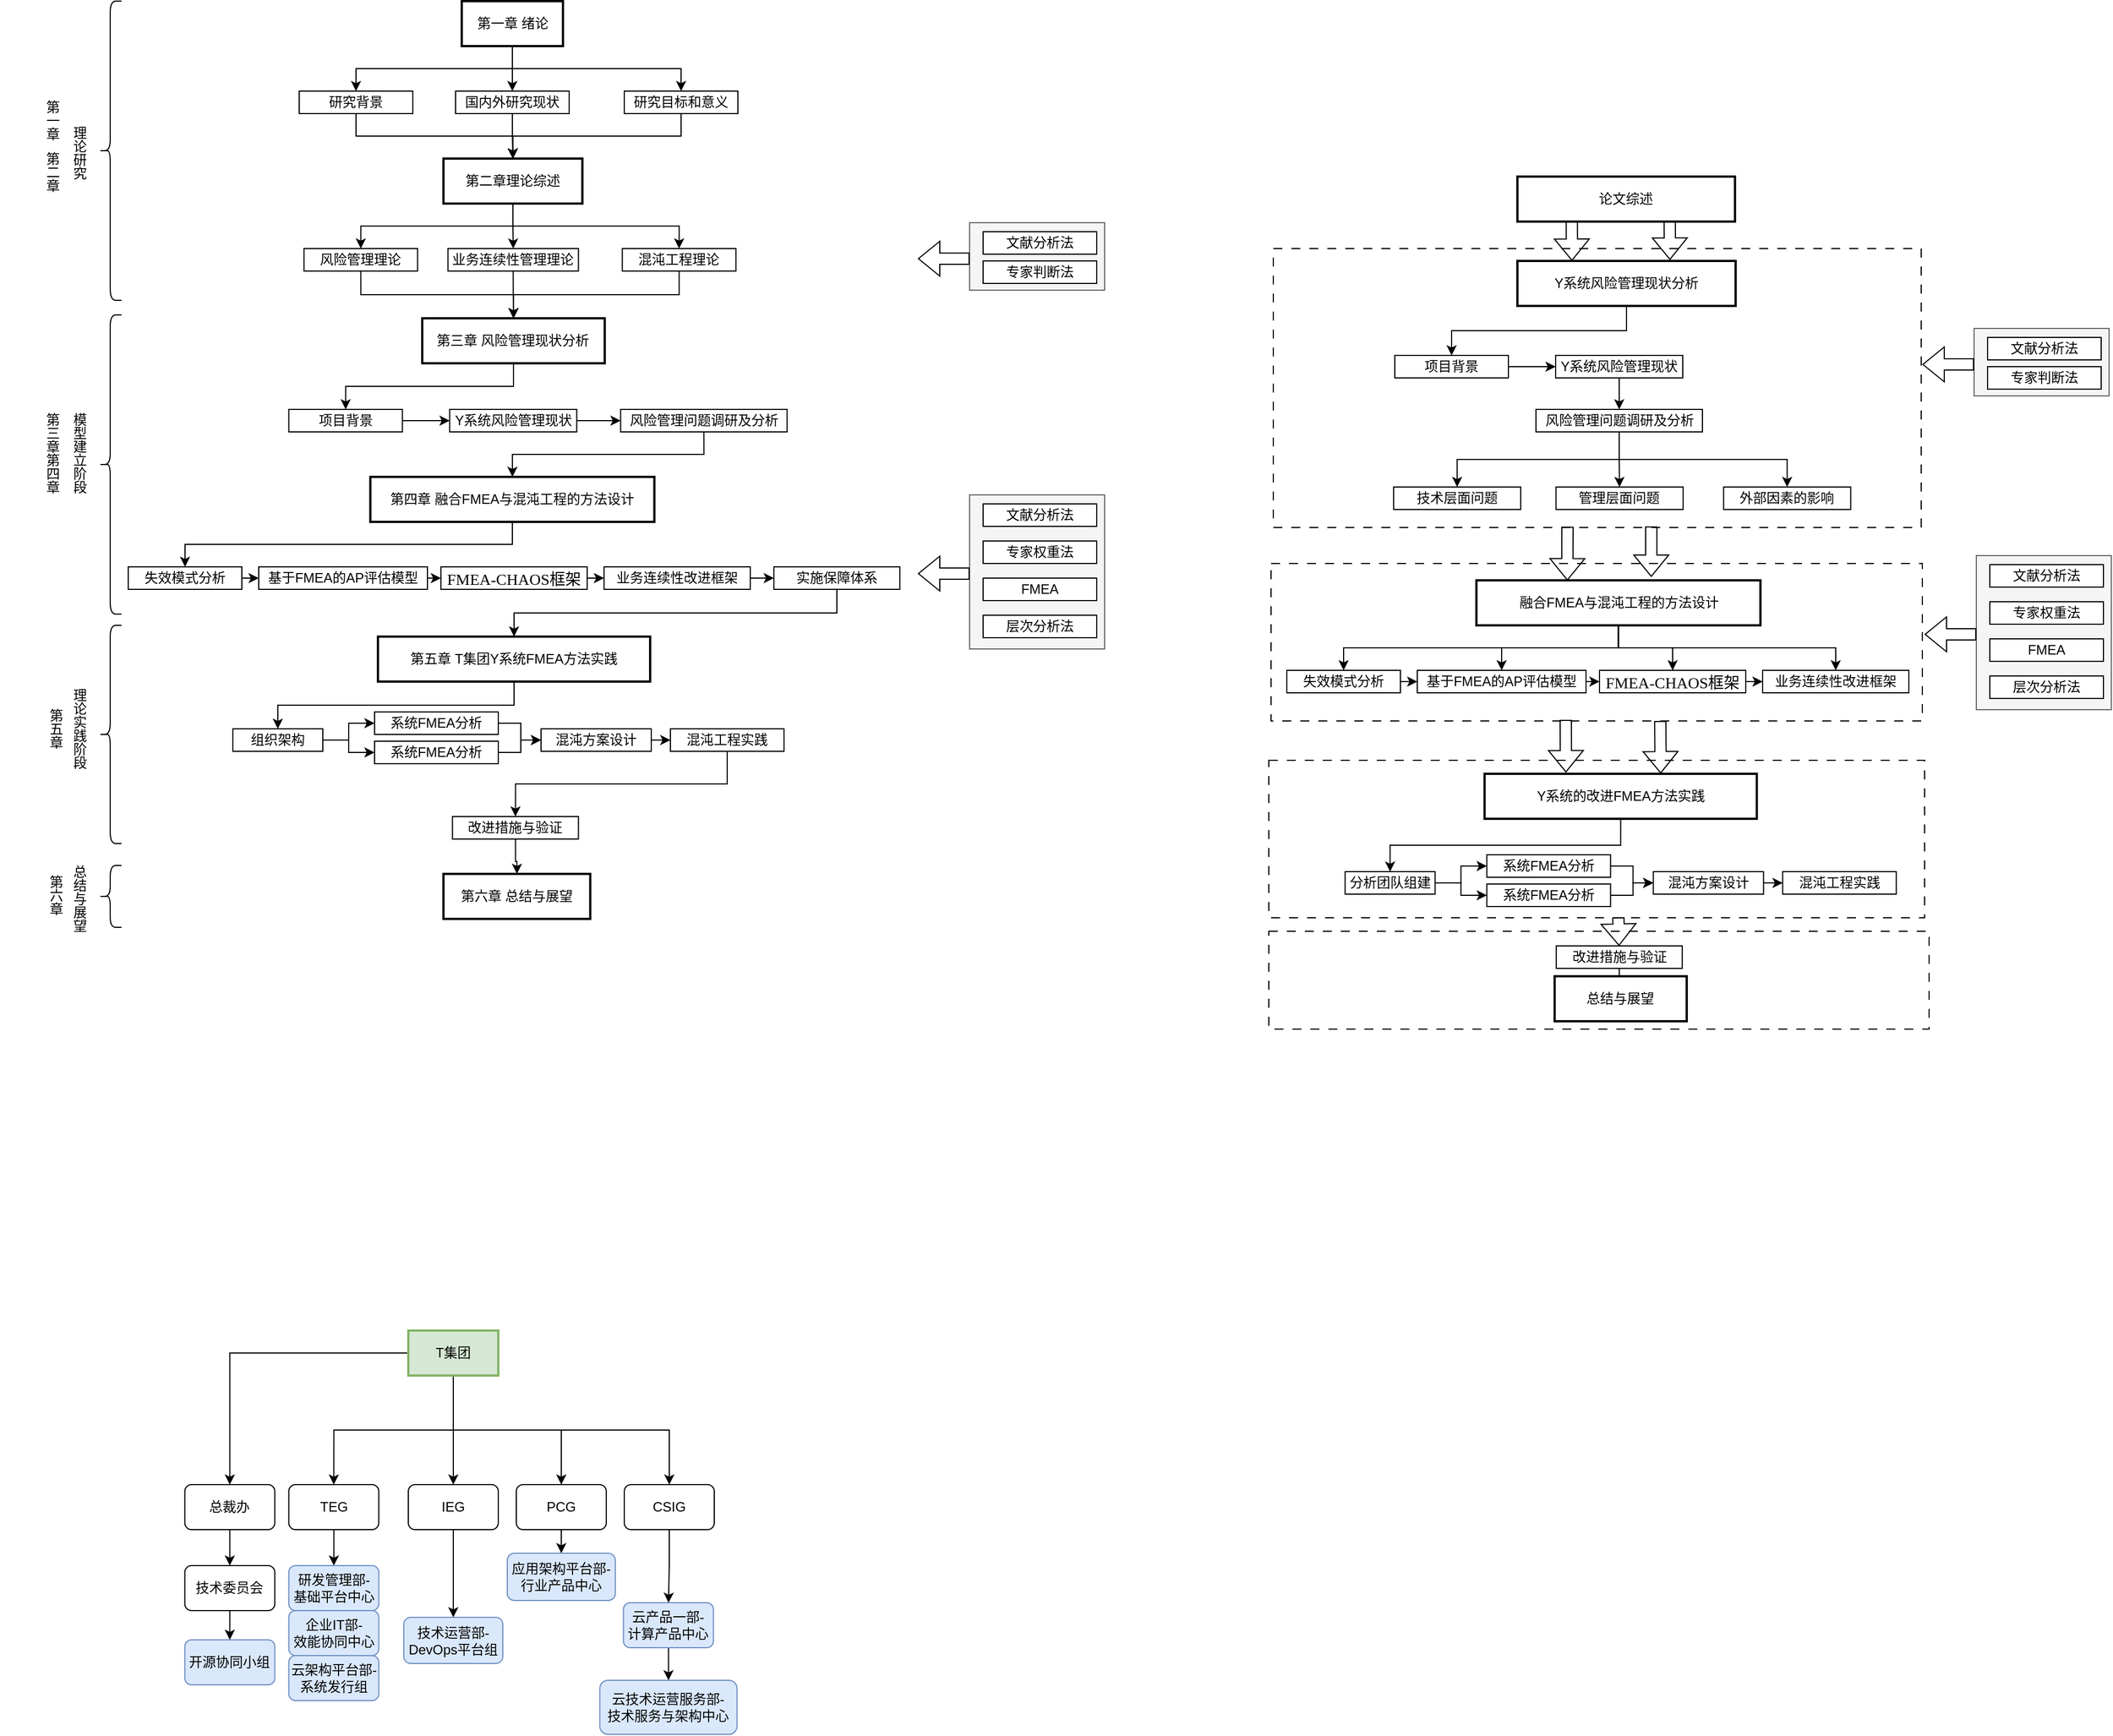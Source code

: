 <mxfile version="27.1.1">
  <diagram name="第 1 页" id="Ni5SpC3FPf-_LkocuyOm">
    <mxGraphModel dx="1820" dy="914" grid="0" gridSize="10" guides="1" tooltips="1" connect="1" arrows="1" fold="1" page="0" pageScale="1" pageWidth="827" pageHeight="1169" math="0" shadow="0">
      <root>
        <mxCell id="0" />
        <mxCell id="1" parent="0" />
        <mxCell id="OuhA0lRGOdHWCdkOQ6-6-126" value="" style="rounded=0;whiteSpace=wrap;html=1;dashed=1;dashPattern=8 8;" parent="1" vertex="1">
          <mxGeometry x="988" y="990" width="587" height="87" as="geometry" />
        </mxCell>
        <mxCell id="OuhA0lRGOdHWCdkOQ6-6-109" value="" style="rounded=0;whiteSpace=wrap;html=1;dashed=1;dashPattern=8 8;" parent="1" vertex="1">
          <mxGeometry x="988" y="838" width="583" height="140" as="geometry" />
        </mxCell>
        <mxCell id="OuhA0lRGOdHWCdkOQ6-6-105" value="" style="rounded=0;whiteSpace=wrap;html=1;dashed=1;dashPattern=8 8;" parent="1" vertex="1">
          <mxGeometry x="990" y="663" width="579" height="140" as="geometry" />
        </mxCell>
        <mxCell id="OuhA0lRGOdHWCdkOQ6-6-104" value="" style="rounded=0;whiteSpace=wrap;html=1;dashed=1;dashPattern=8 8;" parent="1" vertex="1">
          <mxGeometry x="992" y="383" width="576" height="248" as="geometry" />
        </mxCell>
        <mxCell id="OuhA0lRGOdHWCdkOQ6-6-1" style="edgeStyle=orthogonalEdgeStyle;rounded=0;orthogonalLoop=1;jettySize=auto;html=1;exitX=0.5;exitY=1;exitDx=0;exitDy=0;entryX=0.5;entryY=0;entryDx=0;entryDy=0;" parent="1" source="FDQZgp-olUulo8GMzMlq-1" target="FDQZgp-olUulo8GMzMlq-5" edge="1">
          <mxGeometry relative="1" as="geometry" />
        </mxCell>
        <mxCell id="OuhA0lRGOdHWCdkOQ6-6-2" style="edgeStyle=orthogonalEdgeStyle;rounded=0;orthogonalLoop=1;jettySize=auto;html=1;exitX=0.5;exitY=1;exitDx=0;exitDy=0;entryX=0.5;entryY=0;entryDx=0;entryDy=0;" parent="1" source="FDQZgp-olUulo8GMzMlq-1" target="FDQZgp-olUulo8GMzMlq-2" edge="1">
          <mxGeometry relative="1" as="geometry" />
        </mxCell>
        <mxCell id="OuhA0lRGOdHWCdkOQ6-6-3" style="edgeStyle=orthogonalEdgeStyle;rounded=0;orthogonalLoop=1;jettySize=auto;html=1;exitX=0.5;exitY=1;exitDx=0;exitDy=0;entryX=0.5;entryY=0;entryDx=0;entryDy=0;" parent="1" source="FDQZgp-olUulo8GMzMlq-1" target="FDQZgp-olUulo8GMzMlq-7" edge="1">
          <mxGeometry relative="1" as="geometry" />
        </mxCell>
        <mxCell id="FDQZgp-olUulo8GMzMlq-1" value="第一章 绪论" style="rounded=0;whiteSpace=wrap;html=1;strokeWidth=2;" parent="1" vertex="1">
          <mxGeometry x="270.5" y="163" width="90" height="40" as="geometry" />
        </mxCell>
        <mxCell id="OuhA0lRGOdHWCdkOQ6-6-4" style="edgeStyle=orthogonalEdgeStyle;rounded=0;orthogonalLoop=1;jettySize=auto;html=1;exitX=0.5;exitY=1;exitDx=0;exitDy=0;entryX=0.5;entryY=0;entryDx=0;entryDy=0;" parent="1" source="FDQZgp-olUulo8GMzMlq-2" target="FDQZgp-olUulo8GMzMlq-20" edge="1">
          <mxGeometry relative="1" as="geometry" />
        </mxCell>
        <mxCell id="FDQZgp-olUulo8GMzMlq-2" value="研究背景" style="rounded=0;whiteSpace=wrap;html=1;" parent="1" vertex="1">
          <mxGeometry x="126" y="243" width="101" height="20" as="geometry" />
        </mxCell>
        <mxCell id="OuhA0lRGOdHWCdkOQ6-6-5" style="edgeStyle=orthogonalEdgeStyle;rounded=0;orthogonalLoop=1;jettySize=auto;html=1;exitX=0.5;exitY=1;exitDx=0;exitDy=0;entryX=0.5;entryY=0;entryDx=0;entryDy=0;" parent="1" source="FDQZgp-olUulo8GMzMlq-5" target="FDQZgp-olUulo8GMzMlq-20" edge="1">
          <mxGeometry relative="1" as="geometry" />
        </mxCell>
        <mxCell id="FDQZgp-olUulo8GMzMlq-5" value="国内外研究现状" style="rounded=0;whiteSpace=wrap;html=1;" parent="1" vertex="1">
          <mxGeometry x="265" y="243" width="101" height="20" as="geometry" />
        </mxCell>
        <mxCell id="OuhA0lRGOdHWCdkOQ6-6-6" style="edgeStyle=orthogonalEdgeStyle;rounded=0;orthogonalLoop=1;jettySize=auto;html=1;exitX=0.5;exitY=1;exitDx=0;exitDy=0;entryX=0.5;entryY=0;entryDx=0;entryDy=0;" parent="1" source="FDQZgp-olUulo8GMzMlq-7" target="FDQZgp-olUulo8GMzMlq-20" edge="1">
          <mxGeometry relative="1" as="geometry" />
        </mxCell>
        <mxCell id="FDQZgp-olUulo8GMzMlq-7" value="研究目标和意义" style="rounded=0;whiteSpace=wrap;html=1;" parent="1" vertex="1">
          <mxGeometry x="415" y="243" width="101" height="20" as="geometry" />
        </mxCell>
        <mxCell id="FDQZgp-olUulo8GMzMlq-8" value="第一章" style="text;html=1;align=center;verticalAlign=middle;resizable=0;points=[];autosize=1;strokeColor=none;fillColor=none;textDirection=vertical-lr;" parent="1" vertex="1">
          <mxGeometry x="-122" y="266" width="54" height="26" as="geometry" />
        </mxCell>
        <mxCell id="FDQZgp-olUulo8GMzMlq-10" value="第二章" style="text;html=1;align=center;verticalAlign=middle;resizable=0;points=[];autosize=1;strokeColor=none;fillColor=none;textDirection=vertical-lr;" parent="1" vertex="1">
          <mxGeometry x="-122" y="312" width="54" height="26" as="geometry" />
        </mxCell>
        <mxCell id="FDQZgp-olUulo8GMzMlq-13" value="理论研究" style="text;html=1;align=center;verticalAlign=middle;resizable=0;points=[];autosize=1;strokeColor=none;fillColor=none;textDirection=vertical-lr;" parent="1" vertex="1">
          <mxGeometry x="-104" y="295" width="66" height="26" as="geometry" />
        </mxCell>
        <mxCell id="FDQZgp-olUulo8GMzMlq-14" value="第三章第四章" style="text;html=1;align=center;verticalAlign=middle;resizable=0;points=[];autosize=1;strokeColor=none;fillColor=none;textDirection=vertical-lr;" parent="1" vertex="1">
          <mxGeometry x="-140" y="562" width="90" height="26" as="geometry" />
        </mxCell>
        <mxCell id="FDQZgp-olUulo8GMzMlq-15" value="模型建立阶段" style="text;html=1;align=center;verticalAlign=middle;resizable=0;points=[];autosize=1;strokeColor=none;fillColor=none;textDirection=vertical-lr;" parent="1" vertex="1">
          <mxGeometry x="-116" y="562" width="90" height="26" as="geometry" />
        </mxCell>
        <mxCell id="FDQZgp-olUulo8GMzMlq-16" value="第六章" style="text;html=1;align=center;verticalAlign=middle;resizable=0;points=[];autosize=1;strokeColor=none;fillColor=none;textDirection=vertical-lr;" parent="1" vertex="1">
          <mxGeometry x="-119" y="955" width="54" height="26" as="geometry" />
        </mxCell>
        <mxCell id="FDQZgp-olUulo8GMzMlq-17" value="总结与展望" style="text;html=1;align=center;verticalAlign=middle;resizable=0;points=[];autosize=1;strokeColor=none;fillColor=none;textDirection=vertical-lr;" parent="1" vertex="1">
          <mxGeometry x="-110" y="958" width="78" height="26" as="geometry" />
        </mxCell>
        <mxCell id="FDQZgp-olUulo8GMzMlq-18" value="第五章" style="text;html=1;align=center;verticalAlign=middle;resizable=0;points=[];autosize=1;strokeColor=none;fillColor=none;textDirection=vertical-lr;" parent="1" vertex="1">
          <mxGeometry x="-119" y="807" width="54" height="26" as="geometry" />
        </mxCell>
        <mxCell id="FDQZgp-olUulo8GMzMlq-19" value="理论实践阶段" style="text;html=1;align=center;verticalAlign=middle;resizable=0;points=[];autosize=1;strokeColor=none;fillColor=none;textDirection=vertical-lr;" parent="1" vertex="1">
          <mxGeometry x="-116" y="807" width="90" height="26" as="geometry" />
        </mxCell>
        <mxCell id="OuhA0lRGOdHWCdkOQ6-6-7" style="edgeStyle=orthogonalEdgeStyle;rounded=0;orthogonalLoop=1;jettySize=auto;html=1;exitX=0.5;exitY=1;exitDx=0;exitDy=0;" parent="1" source="FDQZgp-olUulo8GMzMlq-20" target="FDQZgp-olUulo8GMzMlq-24" edge="1">
          <mxGeometry relative="1" as="geometry" />
        </mxCell>
        <mxCell id="OuhA0lRGOdHWCdkOQ6-6-8" style="edgeStyle=orthogonalEdgeStyle;rounded=0;orthogonalLoop=1;jettySize=auto;html=1;exitX=0.5;exitY=1;exitDx=0;exitDy=0;entryX=0.5;entryY=0;entryDx=0;entryDy=0;" parent="1" source="FDQZgp-olUulo8GMzMlq-20" target="FDQZgp-olUulo8GMzMlq-22" edge="1">
          <mxGeometry relative="1" as="geometry" />
        </mxCell>
        <mxCell id="OuhA0lRGOdHWCdkOQ6-6-9" style="edgeStyle=orthogonalEdgeStyle;rounded=0;orthogonalLoop=1;jettySize=auto;html=1;exitX=0.5;exitY=1;exitDx=0;exitDy=0;entryX=0.5;entryY=0;entryDx=0;entryDy=0;" parent="1" source="FDQZgp-olUulo8GMzMlq-20" target="FDQZgp-olUulo8GMzMlq-25" edge="1">
          <mxGeometry relative="1" as="geometry" />
        </mxCell>
        <mxCell id="FDQZgp-olUulo8GMzMlq-20" value="第二章理论综述" style="rounded=0;whiteSpace=wrap;html=1;strokeWidth=2;" parent="1" vertex="1">
          <mxGeometry x="254.25" y="303" width="123.5" height="40" as="geometry" />
        </mxCell>
        <mxCell id="OuhA0lRGOdHWCdkOQ6-6-10" style="edgeStyle=orthogonalEdgeStyle;rounded=0;orthogonalLoop=1;jettySize=auto;html=1;exitX=0.5;exitY=1;exitDx=0;exitDy=0;entryX=0.5;entryY=0;entryDx=0;entryDy=0;" parent="1" source="FDQZgp-olUulo8GMzMlq-22" target="FDQZgp-olUulo8GMzMlq-26" edge="1">
          <mxGeometry relative="1" as="geometry" />
        </mxCell>
        <mxCell id="FDQZgp-olUulo8GMzMlq-22" value="风险管理理论" style="rounded=0;whiteSpace=wrap;html=1;" parent="1" vertex="1">
          <mxGeometry x="130.25" y="383" width="101" height="20" as="geometry" />
        </mxCell>
        <mxCell id="OuhA0lRGOdHWCdkOQ6-6-11" style="edgeStyle=orthogonalEdgeStyle;rounded=0;orthogonalLoop=1;jettySize=auto;html=1;exitX=0.5;exitY=1;exitDx=0;exitDy=0;" parent="1" source="FDQZgp-olUulo8GMzMlq-24" target="FDQZgp-olUulo8GMzMlq-26" edge="1">
          <mxGeometry relative="1" as="geometry" />
        </mxCell>
        <mxCell id="FDQZgp-olUulo8GMzMlq-24" value="业务连续性管理理论" style="rounded=0;whiteSpace=wrap;html=1;" parent="1" vertex="1">
          <mxGeometry x="258.25" y="383" width="116" height="20" as="geometry" />
        </mxCell>
        <mxCell id="OuhA0lRGOdHWCdkOQ6-6-12" style="edgeStyle=orthogonalEdgeStyle;rounded=0;orthogonalLoop=1;jettySize=auto;html=1;exitX=0.5;exitY=1;exitDx=0;exitDy=0;" parent="1" source="FDQZgp-olUulo8GMzMlq-25" target="FDQZgp-olUulo8GMzMlq-26" edge="1">
          <mxGeometry relative="1" as="geometry">
            <mxPoint x="420" y="471" as="targetPoint" />
          </mxGeometry>
        </mxCell>
        <mxCell id="FDQZgp-olUulo8GMzMlq-25" value="混沌工程理论" style="rounded=0;whiteSpace=wrap;html=1;" parent="1" vertex="1">
          <mxGeometry x="413.25" y="383" width="101" height="20" as="geometry" />
        </mxCell>
        <mxCell id="OuhA0lRGOdHWCdkOQ6-6-13" style="edgeStyle=orthogonalEdgeStyle;rounded=0;orthogonalLoop=1;jettySize=auto;html=1;exitX=0.5;exitY=1;exitDx=0;exitDy=0;" parent="1" source="FDQZgp-olUulo8GMzMlq-26" target="FDQZgp-olUulo8GMzMlq-27" edge="1">
          <mxGeometry relative="1" as="geometry" />
        </mxCell>
        <mxCell id="FDQZgp-olUulo8GMzMlq-26" value="第三章 风险管理现状分析" style="rounded=0;whiteSpace=wrap;html=1;strokeWidth=2;" parent="1" vertex="1">
          <mxGeometry x="235.38" y="445" width="162.25" height="40" as="geometry" />
        </mxCell>
        <mxCell id="OuhA0lRGOdHWCdkOQ6-6-15" value="" style="edgeStyle=orthogonalEdgeStyle;rounded=0;orthogonalLoop=1;jettySize=auto;html=1;" parent="1" source="FDQZgp-olUulo8GMzMlq-27" target="FDQZgp-olUulo8GMzMlq-28" edge="1">
          <mxGeometry relative="1" as="geometry" />
        </mxCell>
        <mxCell id="FDQZgp-olUulo8GMzMlq-27" value="项目背景" style="rounded=0;whiteSpace=wrap;html=1;" parent="1" vertex="1">
          <mxGeometry x="116.75" y="526" width="101" height="20" as="geometry" />
        </mxCell>
        <mxCell id="OuhA0lRGOdHWCdkOQ6-6-16" value="" style="edgeStyle=orthogonalEdgeStyle;rounded=0;orthogonalLoop=1;jettySize=auto;html=1;" parent="1" source="FDQZgp-olUulo8GMzMlq-28" target="FDQZgp-olUulo8GMzMlq-29" edge="1">
          <mxGeometry relative="1" as="geometry" />
        </mxCell>
        <mxCell id="FDQZgp-olUulo8GMzMlq-28" value="Y系统风险管理现状" style="rounded=0;whiteSpace=wrap;html=1;" parent="1" vertex="1">
          <mxGeometry x="259.75" y="526" width="113" height="20" as="geometry" />
        </mxCell>
        <mxCell id="OuhA0lRGOdHWCdkOQ6-6-17" style="edgeStyle=orthogonalEdgeStyle;rounded=0;orthogonalLoop=1;jettySize=auto;html=1;exitX=0.5;exitY=1;exitDx=0;exitDy=0;" parent="1" source="FDQZgp-olUulo8GMzMlq-29" target="FDQZgp-olUulo8GMzMlq-32" edge="1">
          <mxGeometry relative="1" as="geometry" />
        </mxCell>
        <mxCell id="FDQZgp-olUulo8GMzMlq-29" value="风险管理问题调研及分析" style="rounded=0;whiteSpace=wrap;html=1;" parent="1" vertex="1">
          <mxGeometry x="411.75" y="526" width="148" height="20" as="geometry" />
        </mxCell>
        <mxCell id="OuhA0lRGOdHWCdkOQ6-6-18" style="edgeStyle=orthogonalEdgeStyle;rounded=0;orthogonalLoop=1;jettySize=auto;html=1;exitX=0.5;exitY=1;exitDx=0;exitDy=0;" parent="1" source="FDQZgp-olUulo8GMzMlq-32" target="FDQZgp-olUulo8GMzMlq-34" edge="1">
          <mxGeometry relative="1" as="geometry" />
        </mxCell>
        <mxCell id="FDQZgp-olUulo8GMzMlq-32" value="第四章 融合FMEA与混沌工程的方法设计" style="rounded=0;whiteSpace=wrap;html=1;strokeWidth=2;" parent="1" vertex="1">
          <mxGeometry x="189.25" y="586" width="252.5" height="40" as="geometry" />
        </mxCell>
        <mxCell id="OuhA0lRGOdHWCdkOQ6-6-19" style="edgeStyle=orthogonalEdgeStyle;rounded=0;orthogonalLoop=1;jettySize=auto;html=1;exitX=1;exitY=0.5;exitDx=0;exitDy=0;entryX=0;entryY=0.5;entryDx=0;entryDy=0;" parent="1" source="FDQZgp-olUulo8GMzMlq-34" target="FDQZgp-olUulo8GMzMlq-35" edge="1">
          <mxGeometry relative="1" as="geometry" />
        </mxCell>
        <mxCell id="FDQZgp-olUulo8GMzMlq-34" value="失效模式分析" style="rounded=0;whiteSpace=wrap;html=1;" parent="1" vertex="1">
          <mxGeometry x="-26" y="666" width="101" height="20" as="geometry" />
        </mxCell>
        <mxCell id="OuhA0lRGOdHWCdkOQ6-6-20" style="edgeStyle=orthogonalEdgeStyle;rounded=0;orthogonalLoop=1;jettySize=auto;html=1;exitX=1;exitY=0.5;exitDx=0;exitDy=0;entryX=0;entryY=0.5;entryDx=0;entryDy=0;" parent="1" source="FDQZgp-olUulo8GMzMlq-35" target="FDQZgp-olUulo8GMzMlq-37" edge="1">
          <mxGeometry relative="1" as="geometry" />
        </mxCell>
        <mxCell id="FDQZgp-olUulo8GMzMlq-35" value="基于FMEA的AP评估模型" style="rounded=0;whiteSpace=wrap;html=1;" parent="1" vertex="1">
          <mxGeometry x="90" y="666" width="150" height="20" as="geometry" />
        </mxCell>
        <mxCell id="OuhA0lRGOdHWCdkOQ6-6-22" style="edgeStyle=orthogonalEdgeStyle;rounded=0;orthogonalLoop=1;jettySize=auto;html=1;exitX=1;exitY=0.5;exitDx=0;exitDy=0;entryX=0;entryY=0.5;entryDx=0;entryDy=0;" parent="1" source="FDQZgp-olUulo8GMzMlq-36" target="FDQZgp-olUulo8GMzMlq-38" edge="1">
          <mxGeometry relative="1" as="geometry" />
        </mxCell>
        <mxCell id="FDQZgp-olUulo8GMzMlq-36" value="业务连续性改进框架" style="rounded=0;whiteSpace=wrap;html=1;" parent="1" vertex="1">
          <mxGeometry x="397" y="666" width="130" height="20" as="geometry" />
        </mxCell>
        <mxCell id="OuhA0lRGOdHWCdkOQ6-6-21" style="edgeStyle=orthogonalEdgeStyle;rounded=0;orthogonalLoop=1;jettySize=auto;html=1;exitX=1;exitY=0.5;exitDx=0;exitDy=0;entryX=0;entryY=0.5;entryDx=0;entryDy=0;" parent="1" source="FDQZgp-olUulo8GMzMlq-37" target="FDQZgp-olUulo8GMzMlq-36" edge="1">
          <mxGeometry relative="1" as="geometry" />
        </mxCell>
        <mxCell id="FDQZgp-olUulo8GMzMlq-37" value="&lt;span style=&quot;text-align: start; font-size: 10.5pt; font-family: 黑体;&quot; lang=&quot;EN-US&quot;&gt;FMEA-CHAOS&lt;/span&gt;&lt;span style=&quot;text-align: start; font-size: 10.5pt; font-family: 宋体;&quot;&gt;框架&lt;/span&gt;&lt;span style=&quot;font-size: medium; text-align: start;&quot;&gt;&lt;/span&gt;" style="rounded=0;whiteSpace=wrap;html=1;" parent="1" vertex="1">
          <mxGeometry x="252" y="666" width="130" height="20" as="geometry" />
        </mxCell>
        <mxCell id="OuhA0lRGOdHWCdkOQ6-6-23" style="edgeStyle=orthogonalEdgeStyle;rounded=0;orthogonalLoop=1;jettySize=auto;html=1;exitX=0.5;exitY=1;exitDx=0;exitDy=0;" parent="1" source="FDQZgp-olUulo8GMzMlq-38" target="FDQZgp-olUulo8GMzMlq-39" edge="1">
          <mxGeometry relative="1" as="geometry" />
        </mxCell>
        <mxCell id="FDQZgp-olUulo8GMzMlq-38" value="实施保障体系" style="rounded=0;whiteSpace=wrap;html=1;" parent="1" vertex="1">
          <mxGeometry x="548" y="666" width="112" height="20" as="geometry" />
        </mxCell>
        <mxCell id="OuhA0lRGOdHWCdkOQ6-6-33" style="edgeStyle=orthogonalEdgeStyle;rounded=0;orthogonalLoop=1;jettySize=auto;html=1;exitX=0.5;exitY=1;exitDx=0;exitDy=0;entryX=0.5;entryY=0;entryDx=0;entryDy=0;" parent="1" source="FDQZgp-olUulo8GMzMlq-39" target="FDQZgp-olUulo8GMzMlq-40" edge="1">
          <mxGeometry relative="1" as="geometry" />
        </mxCell>
        <mxCell id="FDQZgp-olUulo8GMzMlq-39" value="第五章 T集团Y系统FMEA方法实践" style="rounded=0;whiteSpace=wrap;html=1;strokeWidth=2;" parent="1" vertex="1">
          <mxGeometry x="196" y="728" width="242" height="40" as="geometry" />
        </mxCell>
        <mxCell id="OuhA0lRGOdHWCdkOQ6-6-24" style="edgeStyle=orthogonalEdgeStyle;rounded=0;orthogonalLoop=1;jettySize=auto;html=1;exitX=1;exitY=0.5;exitDx=0;exitDy=0;entryX=0;entryY=0.5;entryDx=0;entryDy=0;" parent="1" source="FDQZgp-olUulo8GMzMlq-40" target="FDQZgp-olUulo8GMzMlq-41" edge="1">
          <mxGeometry relative="1" as="geometry" />
        </mxCell>
        <mxCell id="OuhA0lRGOdHWCdkOQ6-6-26" style="edgeStyle=orthogonalEdgeStyle;rounded=0;orthogonalLoop=1;jettySize=auto;html=1;exitX=1;exitY=0.5;exitDx=0;exitDy=0;entryX=0;entryY=0.5;entryDx=0;entryDy=0;" parent="1" source="FDQZgp-olUulo8GMzMlq-40" target="OuhA0lRGOdHWCdkOQ6-6-53" edge="1">
          <mxGeometry relative="1" as="geometry">
            <mxPoint x="193" y="835" as="targetPoint" />
          </mxGeometry>
        </mxCell>
        <mxCell id="FDQZgp-olUulo8GMzMlq-40" value="组织架构" style="rounded=0;whiteSpace=wrap;html=1;" parent="1" vertex="1">
          <mxGeometry x="67" y="810" width="80" height="20" as="geometry" />
        </mxCell>
        <mxCell id="OuhA0lRGOdHWCdkOQ6-6-30" value="" style="edgeStyle=orthogonalEdgeStyle;rounded=0;orthogonalLoop=1;jettySize=auto;html=1;" parent="1" source="FDQZgp-olUulo8GMzMlq-41" target="FDQZgp-olUulo8GMzMlq-42" edge="1">
          <mxGeometry relative="1" as="geometry" />
        </mxCell>
        <mxCell id="FDQZgp-olUulo8GMzMlq-41" value="系统FMEA分析" style="rounded=0;whiteSpace=wrap;html=1;" parent="1" vertex="1">
          <mxGeometry x="193" y="795" width="110" height="20" as="geometry" />
        </mxCell>
        <mxCell id="OuhA0lRGOdHWCdkOQ6-6-31" style="edgeStyle=orthogonalEdgeStyle;rounded=0;orthogonalLoop=1;jettySize=auto;html=1;exitX=1;exitY=0.5;exitDx=0;exitDy=0;" parent="1" source="FDQZgp-olUulo8GMzMlq-42" target="FDQZgp-olUulo8GMzMlq-44" edge="1">
          <mxGeometry relative="1" as="geometry">
            <mxPoint x="458" y="833" as="targetPoint" />
          </mxGeometry>
        </mxCell>
        <mxCell id="FDQZgp-olUulo8GMzMlq-42" value="混沌方案设计" style="rounded=0;whiteSpace=wrap;html=1;" parent="1" vertex="1">
          <mxGeometry x="341" y="810" width="98" height="20" as="geometry" />
        </mxCell>
        <mxCell id="OuhA0lRGOdHWCdkOQ6-6-32" style="edgeStyle=orthogonalEdgeStyle;rounded=0;orthogonalLoop=1;jettySize=auto;html=1;exitX=0.5;exitY=1;exitDx=0;exitDy=0;entryX=0.5;entryY=0;entryDx=0;entryDy=0;" parent="1" source="FDQZgp-olUulo8GMzMlq-44" target="FDQZgp-olUulo8GMzMlq-45" edge="1">
          <mxGeometry relative="1" as="geometry" />
        </mxCell>
        <mxCell id="FDQZgp-olUulo8GMzMlq-44" value="混沌工程实践" style="rounded=0;whiteSpace=wrap;html=1;" parent="1" vertex="1">
          <mxGeometry x="456" y="810" width="101" height="20" as="geometry" />
        </mxCell>
        <mxCell id="OuhA0lRGOdHWCdkOQ6-6-35" style="edgeStyle=orthogonalEdgeStyle;rounded=0;orthogonalLoop=1;jettySize=auto;html=1;exitX=0.5;exitY=1;exitDx=0;exitDy=0;" parent="1" source="FDQZgp-olUulo8GMzMlq-45" target="FDQZgp-olUulo8GMzMlq-53" edge="1">
          <mxGeometry relative="1" as="geometry" />
        </mxCell>
        <mxCell id="FDQZgp-olUulo8GMzMlq-45" value="改进措施与验证" style="rounded=0;whiteSpace=wrap;html=1;" parent="1" vertex="1">
          <mxGeometry x="262.25" y="888" width="112" height="20" as="geometry" />
        </mxCell>
        <mxCell id="FDQZgp-olUulo8GMzMlq-53" value="第六章 总结与展望" style="rounded=0;whiteSpace=wrap;html=1;strokeWidth=2;" parent="1" vertex="1">
          <mxGeometry x="254.25" y="939" width="130.5" height="40" as="geometry" />
        </mxCell>
        <mxCell id="OuhA0lRGOdHWCdkOQ6-6-36" value="" style="shape=curlyBracket;whiteSpace=wrap;html=1;rounded=1;labelPosition=left;verticalLabelPosition=middle;align=right;verticalAlign=middle;" parent="1" vertex="1">
          <mxGeometry x="-52" y="163" width="20" height="266" as="geometry" />
        </mxCell>
        <mxCell id="OuhA0lRGOdHWCdkOQ6-6-37" value="" style="shape=curlyBracket;whiteSpace=wrap;html=1;rounded=1;labelPosition=left;verticalLabelPosition=middle;align=right;verticalAlign=middle;" parent="1" vertex="1">
          <mxGeometry x="-52" y="442" width="20" height="266" as="geometry" />
        </mxCell>
        <mxCell id="OuhA0lRGOdHWCdkOQ6-6-38" value="" style="shape=curlyBracket;whiteSpace=wrap;html=1;rounded=1;labelPosition=left;verticalLabelPosition=middle;align=right;verticalAlign=middle;" parent="1" vertex="1">
          <mxGeometry x="-52" y="718" width="20" height="194" as="geometry" />
        </mxCell>
        <mxCell id="OuhA0lRGOdHWCdkOQ6-6-39" value="" style="shape=curlyBracket;whiteSpace=wrap;html=1;rounded=1;labelPosition=left;verticalLabelPosition=middle;align=right;verticalAlign=middle;" parent="1" vertex="1">
          <mxGeometry x="-52" y="931.5" width="20" height="55" as="geometry" />
        </mxCell>
        <mxCell id="OuhA0lRGOdHWCdkOQ6-6-43" value="" style="rounded=0;whiteSpace=wrap;html=1;fillColor=#f5f5f5;fontColor=#333333;strokeColor=#666666;" parent="1" vertex="1">
          <mxGeometry x="722" y="360" width="120" height="60" as="geometry" />
        </mxCell>
        <mxCell id="OuhA0lRGOdHWCdkOQ6-6-44" value="" style="shape=flexArrow;endArrow=classic;html=1;rounded=0;" parent="1" edge="1">
          <mxGeometry width="50" height="50" relative="1" as="geometry">
            <mxPoint x="722" y="392" as="sourcePoint" />
            <mxPoint x="676" y="392" as="targetPoint" />
          </mxGeometry>
        </mxCell>
        <mxCell id="OuhA0lRGOdHWCdkOQ6-6-45" value="文献分析法" style="rounded=0;whiteSpace=wrap;html=1;" parent="1" vertex="1">
          <mxGeometry x="734" y="368" width="101" height="20" as="geometry" />
        </mxCell>
        <mxCell id="OuhA0lRGOdHWCdkOQ6-6-46" value="" style="rounded=0;whiteSpace=wrap;html=1;fillColor=#f5f5f5;fontColor=#333333;strokeColor=#666666;" parent="1" vertex="1">
          <mxGeometry x="722" y="602" width="120" height="137" as="geometry" />
        </mxCell>
        <mxCell id="OuhA0lRGOdHWCdkOQ6-6-47" value="" style="shape=flexArrow;endArrow=classic;html=1;rounded=0;" parent="1" edge="1">
          <mxGeometry width="50" height="50" relative="1" as="geometry">
            <mxPoint x="722" y="672" as="sourcePoint" />
            <mxPoint x="676" y="672" as="targetPoint" />
          </mxGeometry>
        </mxCell>
        <mxCell id="OuhA0lRGOdHWCdkOQ6-6-48" value="文献分析法" style="rounded=0;whiteSpace=wrap;html=1;" parent="1" vertex="1">
          <mxGeometry x="734" y="610" width="101" height="20" as="geometry" />
        </mxCell>
        <mxCell id="OuhA0lRGOdHWCdkOQ6-6-49" value="专家权重法" style="rounded=0;whiteSpace=wrap;html=1;" parent="1" vertex="1">
          <mxGeometry x="734" y="643" width="101" height="20" as="geometry" />
        </mxCell>
        <mxCell id="OuhA0lRGOdHWCdkOQ6-6-50" value="FMEA" style="rounded=0;whiteSpace=wrap;html=1;" parent="1" vertex="1">
          <mxGeometry x="734" y="676" width="101" height="20" as="geometry" />
        </mxCell>
        <mxCell id="OuhA0lRGOdHWCdkOQ6-6-51" value="层次分析法" style="rounded=0;whiteSpace=wrap;html=1;" parent="1" vertex="1">
          <mxGeometry x="734" y="709" width="101" height="20" as="geometry" />
        </mxCell>
        <mxCell id="OuhA0lRGOdHWCdkOQ6-6-52" value="专家判断法" style="rounded=0;whiteSpace=wrap;html=1;" parent="1" vertex="1">
          <mxGeometry x="734" y="394" width="101" height="20" as="geometry" />
        </mxCell>
        <mxCell id="OuhA0lRGOdHWCdkOQ6-6-54" style="edgeStyle=orthogonalEdgeStyle;rounded=0;orthogonalLoop=1;jettySize=auto;html=1;exitX=1;exitY=0.5;exitDx=0;exitDy=0;entryX=0;entryY=0.5;entryDx=0;entryDy=0;" parent="1" source="OuhA0lRGOdHWCdkOQ6-6-53" target="FDQZgp-olUulo8GMzMlq-42" edge="1">
          <mxGeometry relative="1" as="geometry">
            <Array as="points">
              <mxPoint x="323" y="831" />
              <mxPoint x="323" y="820" />
            </Array>
          </mxGeometry>
        </mxCell>
        <mxCell id="OuhA0lRGOdHWCdkOQ6-6-53" value="系统FMEA分析" style="rounded=0;whiteSpace=wrap;html=1;" parent="1" vertex="1">
          <mxGeometry x="193" y="821" width="110" height="20" as="geometry" />
        </mxCell>
        <mxCell id="OuhA0lRGOdHWCdkOQ6-6-57" value="论文综述" style="rounded=0;whiteSpace=wrap;html=1;strokeWidth=2;" parent="1" vertex="1">
          <mxGeometry x="1209" y="319" width="193.43" height="40" as="geometry" />
        </mxCell>
        <mxCell id="OuhA0lRGOdHWCdkOQ6-6-67" style="edgeStyle=orthogonalEdgeStyle;rounded=0;orthogonalLoop=1;jettySize=auto;html=1;exitX=0.5;exitY=1;exitDx=0;exitDy=0;entryX=0.5;entryY=0;entryDx=0;entryDy=0;" parent="1" source="OuhA0lRGOdHWCdkOQ6-6-58" target="OuhA0lRGOdHWCdkOQ6-6-63" edge="1">
          <mxGeometry relative="1" as="geometry" />
        </mxCell>
        <mxCell id="OuhA0lRGOdHWCdkOQ6-6-58" value="&lt;span style=&quot;background-color: transparent; color: light-dark(rgb(0, 0, 0), rgb(255, 255, 255));&quot;&gt;Y系统风险管理现状分析&lt;/span&gt;" style="rounded=0;whiteSpace=wrap;html=1;strokeWidth=2;" parent="1" vertex="1">
          <mxGeometry x="1209" y="394" width="194" height="40" as="geometry" />
        </mxCell>
        <mxCell id="OuhA0lRGOdHWCdkOQ6-6-83" style="edgeStyle=orthogonalEdgeStyle;rounded=0;orthogonalLoop=1;jettySize=auto;html=1;exitX=0.5;exitY=1;exitDx=0;exitDy=0;entryX=0.5;entryY=0;entryDx=0;entryDy=0;" parent="1" source="OuhA0lRGOdHWCdkOQ6-6-59" target="OuhA0lRGOdHWCdkOQ6-6-79" edge="1">
          <mxGeometry relative="1" as="geometry" />
        </mxCell>
        <mxCell id="OuhA0lRGOdHWCdkOQ6-6-106" style="edgeStyle=orthogonalEdgeStyle;rounded=0;orthogonalLoop=1;jettySize=auto;html=1;exitX=0.5;exitY=1;exitDx=0;exitDy=0;entryX=0.5;entryY=0;entryDx=0;entryDy=0;" parent="1" source="OuhA0lRGOdHWCdkOQ6-6-59" target="OuhA0lRGOdHWCdkOQ6-6-80" edge="1">
          <mxGeometry relative="1" as="geometry" />
        </mxCell>
        <mxCell id="OuhA0lRGOdHWCdkOQ6-6-107" style="edgeStyle=orthogonalEdgeStyle;rounded=0;orthogonalLoop=1;jettySize=auto;html=1;exitX=0.5;exitY=1;exitDx=0;exitDy=0;entryX=0.5;entryY=0;entryDx=0;entryDy=0;" parent="1" source="OuhA0lRGOdHWCdkOQ6-6-59" target="OuhA0lRGOdHWCdkOQ6-6-82" edge="1">
          <mxGeometry relative="1" as="geometry" />
        </mxCell>
        <mxCell id="OuhA0lRGOdHWCdkOQ6-6-108" style="edgeStyle=orthogonalEdgeStyle;rounded=0;orthogonalLoop=1;jettySize=auto;html=1;exitX=0.5;exitY=1;exitDx=0;exitDy=0;entryX=0.5;entryY=0;entryDx=0;entryDy=0;" parent="1" source="OuhA0lRGOdHWCdkOQ6-6-59" target="OuhA0lRGOdHWCdkOQ6-6-81" edge="1">
          <mxGeometry relative="1" as="geometry" />
        </mxCell>
        <mxCell id="OuhA0lRGOdHWCdkOQ6-6-59" value="融合FMEA与混沌工程的方法设计" style="rounded=0;whiteSpace=wrap;html=1;strokeWidth=2;" parent="1" vertex="1">
          <mxGeometry x="1172.57" y="678" width="252.5" height="40" as="geometry" />
        </mxCell>
        <mxCell id="OuhA0lRGOdHWCdkOQ6-6-98" style="edgeStyle=orthogonalEdgeStyle;rounded=0;orthogonalLoop=1;jettySize=auto;html=1;exitX=0.5;exitY=1;exitDx=0;exitDy=0;entryX=0.5;entryY=0;entryDx=0;entryDy=0;" parent="1" source="OuhA0lRGOdHWCdkOQ6-6-60" target="OuhA0lRGOdHWCdkOQ6-6-90" edge="1">
          <mxGeometry relative="1" as="geometry" />
        </mxCell>
        <mxCell id="OuhA0lRGOdHWCdkOQ6-6-60" value="Y系统的改进FMEA方法实践" style="rounded=0;whiteSpace=wrap;html=1;strokeWidth=2;" parent="1" vertex="1">
          <mxGeometry x="1179.82" y="850" width="242" height="40" as="geometry" />
        </mxCell>
        <mxCell id="OuhA0lRGOdHWCdkOQ6-6-62" value="" style="edgeStyle=orthogonalEdgeStyle;rounded=0;orthogonalLoop=1;jettySize=auto;html=1;" parent="1" source="OuhA0lRGOdHWCdkOQ6-6-63" target="OuhA0lRGOdHWCdkOQ6-6-65" edge="1">
          <mxGeometry relative="1" as="geometry" />
        </mxCell>
        <mxCell id="OuhA0lRGOdHWCdkOQ6-6-63" value="项目背景" style="rounded=0;whiteSpace=wrap;html=1;" parent="1" vertex="1">
          <mxGeometry x="1100" y="478" width="101" height="20" as="geometry" />
        </mxCell>
        <mxCell id="OuhA0lRGOdHWCdkOQ6-6-64" value="" style="edgeStyle=orthogonalEdgeStyle;rounded=0;orthogonalLoop=1;jettySize=auto;html=1;" parent="1" source="OuhA0lRGOdHWCdkOQ6-6-65" target="OuhA0lRGOdHWCdkOQ6-6-66" edge="1">
          <mxGeometry relative="1" as="geometry" />
        </mxCell>
        <mxCell id="OuhA0lRGOdHWCdkOQ6-6-65" value="Y系统风险管理现状" style="rounded=0;whiteSpace=wrap;html=1;" parent="1" vertex="1">
          <mxGeometry x="1243" y="478" width="113" height="20" as="geometry" />
        </mxCell>
        <mxCell id="OuhA0lRGOdHWCdkOQ6-6-71" style="edgeStyle=orthogonalEdgeStyle;rounded=0;orthogonalLoop=1;jettySize=auto;html=1;exitX=0.5;exitY=1;exitDx=0;exitDy=0;entryX=0.5;entryY=0;entryDx=0;entryDy=0;" parent="1" source="OuhA0lRGOdHWCdkOQ6-6-66" target="OuhA0lRGOdHWCdkOQ6-6-68" edge="1">
          <mxGeometry relative="1" as="geometry" />
        </mxCell>
        <mxCell id="OuhA0lRGOdHWCdkOQ6-6-72" style="edgeStyle=orthogonalEdgeStyle;rounded=0;orthogonalLoop=1;jettySize=auto;html=1;exitX=0.5;exitY=1;exitDx=0;exitDy=0;" parent="1" source="OuhA0lRGOdHWCdkOQ6-6-66" target="OuhA0lRGOdHWCdkOQ6-6-69" edge="1">
          <mxGeometry relative="1" as="geometry" />
        </mxCell>
        <mxCell id="OuhA0lRGOdHWCdkOQ6-6-73" style="edgeStyle=orthogonalEdgeStyle;rounded=0;orthogonalLoop=1;jettySize=auto;html=1;exitX=0.5;exitY=1;exitDx=0;exitDy=0;entryX=0.5;entryY=0;entryDx=0;entryDy=0;" parent="1" source="OuhA0lRGOdHWCdkOQ6-6-66" target="OuhA0lRGOdHWCdkOQ6-6-70" edge="1">
          <mxGeometry relative="1" as="geometry" />
        </mxCell>
        <mxCell id="OuhA0lRGOdHWCdkOQ6-6-66" value="风险管理问题调研及分析" style="rounded=0;whiteSpace=wrap;html=1;" parent="1" vertex="1">
          <mxGeometry x="1225.5" y="526" width="148" height="20" as="geometry" />
        </mxCell>
        <mxCell id="OuhA0lRGOdHWCdkOQ6-6-68" value="技术层面问题" style="rounded=0;whiteSpace=wrap;html=1;" parent="1" vertex="1">
          <mxGeometry x="1098.94" y="595" width="113" height="20" as="geometry" />
        </mxCell>
        <mxCell id="OuhA0lRGOdHWCdkOQ6-6-69" value="管理层面问题" style="rounded=0;whiteSpace=wrap;html=1;" parent="1" vertex="1">
          <mxGeometry x="1243.32" y="595" width="113" height="20" as="geometry" />
        </mxCell>
        <mxCell id="OuhA0lRGOdHWCdkOQ6-6-70" value="外部因素的影响" style="rounded=0;whiteSpace=wrap;html=1;" parent="1" vertex="1">
          <mxGeometry x="1392.32" y="595" width="113" height="20" as="geometry" />
        </mxCell>
        <mxCell id="OuhA0lRGOdHWCdkOQ6-6-84" style="edgeStyle=orthogonalEdgeStyle;rounded=0;orthogonalLoop=1;jettySize=auto;html=1;exitX=1;exitY=0.5;exitDx=0;exitDy=0;entryX=0;entryY=0.5;entryDx=0;entryDy=0;" parent="1" source="OuhA0lRGOdHWCdkOQ6-6-79" target="OuhA0lRGOdHWCdkOQ6-6-80" edge="1">
          <mxGeometry relative="1" as="geometry" />
        </mxCell>
        <mxCell id="OuhA0lRGOdHWCdkOQ6-6-79" value="失效模式分析" style="rounded=0;whiteSpace=wrap;html=1;" parent="1" vertex="1">
          <mxGeometry x="1004" y="758" width="101" height="20" as="geometry" />
        </mxCell>
        <mxCell id="OuhA0lRGOdHWCdkOQ6-6-85" style="edgeStyle=orthogonalEdgeStyle;rounded=0;orthogonalLoop=1;jettySize=auto;html=1;exitX=1;exitY=0.5;exitDx=0;exitDy=0;entryX=0;entryY=0.5;entryDx=0;entryDy=0;" parent="1" source="OuhA0lRGOdHWCdkOQ6-6-80" target="OuhA0lRGOdHWCdkOQ6-6-82" edge="1">
          <mxGeometry relative="1" as="geometry" />
        </mxCell>
        <mxCell id="OuhA0lRGOdHWCdkOQ6-6-80" value="基于FMEA的AP评估模型" style="rounded=0;whiteSpace=wrap;html=1;" parent="1" vertex="1">
          <mxGeometry x="1120" y="758" width="150" height="20" as="geometry" />
        </mxCell>
        <mxCell id="OuhA0lRGOdHWCdkOQ6-6-81" value="业务连续性改进框架" style="rounded=0;whiteSpace=wrap;html=1;" parent="1" vertex="1">
          <mxGeometry x="1427" y="758" width="130" height="20" as="geometry" />
        </mxCell>
        <mxCell id="OuhA0lRGOdHWCdkOQ6-6-86" style="edgeStyle=orthogonalEdgeStyle;rounded=0;orthogonalLoop=1;jettySize=auto;html=1;exitX=1;exitY=0.5;exitDx=0;exitDy=0;entryX=0;entryY=0.5;entryDx=0;entryDy=0;" parent="1" source="OuhA0lRGOdHWCdkOQ6-6-82" target="OuhA0lRGOdHWCdkOQ6-6-81" edge="1">
          <mxGeometry relative="1" as="geometry" />
        </mxCell>
        <mxCell id="OuhA0lRGOdHWCdkOQ6-6-82" value="&lt;span style=&quot;text-align: start; font-size: 10.5pt; font-family: 黑体;&quot; lang=&quot;EN-US&quot;&gt;FMEA-CHAOS&lt;/span&gt;&lt;span style=&quot;text-align: start; font-size: 10.5pt; font-family: 宋体;&quot;&gt;框架&lt;/span&gt;&lt;span style=&quot;font-size: medium; text-align: start;&quot;&gt;&lt;/span&gt;" style="rounded=0;whiteSpace=wrap;html=1;" parent="1" vertex="1">
          <mxGeometry x="1282" y="758" width="130" height="20" as="geometry" />
        </mxCell>
        <mxCell id="OuhA0lRGOdHWCdkOQ6-6-88" style="edgeStyle=orthogonalEdgeStyle;rounded=0;orthogonalLoop=1;jettySize=auto;html=1;exitX=1;exitY=0.5;exitDx=0;exitDy=0;entryX=0;entryY=0.5;entryDx=0;entryDy=0;" parent="1" source="OuhA0lRGOdHWCdkOQ6-6-90" target="OuhA0lRGOdHWCdkOQ6-6-92" edge="1">
          <mxGeometry relative="1" as="geometry" />
        </mxCell>
        <mxCell id="OuhA0lRGOdHWCdkOQ6-6-89" style="edgeStyle=orthogonalEdgeStyle;rounded=0;orthogonalLoop=1;jettySize=auto;html=1;exitX=1;exitY=0.5;exitDx=0;exitDy=0;entryX=0;entryY=0.5;entryDx=0;entryDy=0;" parent="1" source="OuhA0lRGOdHWCdkOQ6-6-90" target="OuhA0lRGOdHWCdkOQ6-6-97" edge="1">
          <mxGeometry relative="1" as="geometry">
            <mxPoint x="1181.82" y="962" as="targetPoint" />
          </mxGeometry>
        </mxCell>
        <mxCell id="OuhA0lRGOdHWCdkOQ6-6-90" value="分析团队组建" style="rounded=0;whiteSpace=wrap;html=1;" parent="1" vertex="1">
          <mxGeometry x="1055.82" y="937" width="80" height="20" as="geometry" />
        </mxCell>
        <mxCell id="OuhA0lRGOdHWCdkOQ6-6-91" value="" style="edgeStyle=orthogonalEdgeStyle;rounded=0;orthogonalLoop=1;jettySize=auto;html=1;" parent="1" source="OuhA0lRGOdHWCdkOQ6-6-92" target="OuhA0lRGOdHWCdkOQ6-6-94" edge="1">
          <mxGeometry relative="1" as="geometry" />
        </mxCell>
        <mxCell id="OuhA0lRGOdHWCdkOQ6-6-92" value="系统FMEA分析" style="rounded=0;whiteSpace=wrap;html=1;" parent="1" vertex="1">
          <mxGeometry x="1181.82" y="922" width="110" height="20" as="geometry" />
        </mxCell>
        <mxCell id="OuhA0lRGOdHWCdkOQ6-6-93" style="edgeStyle=orthogonalEdgeStyle;rounded=0;orthogonalLoop=1;jettySize=auto;html=1;exitX=1;exitY=0.5;exitDx=0;exitDy=0;" parent="1" source="OuhA0lRGOdHWCdkOQ6-6-94" target="OuhA0lRGOdHWCdkOQ6-6-95" edge="1">
          <mxGeometry relative="1" as="geometry">
            <mxPoint x="1446.82" y="960" as="targetPoint" />
          </mxGeometry>
        </mxCell>
        <mxCell id="OuhA0lRGOdHWCdkOQ6-6-94" value="混沌方案设计" style="rounded=0;whiteSpace=wrap;html=1;" parent="1" vertex="1">
          <mxGeometry x="1329.82" y="937" width="98" height="20" as="geometry" />
        </mxCell>
        <mxCell id="OuhA0lRGOdHWCdkOQ6-6-95" value="混沌工程实践" style="rounded=0;whiteSpace=wrap;html=1;" parent="1" vertex="1">
          <mxGeometry x="1444.82" y="937" width="101" height="20" as="geometry" />
        </mxCell>
        <mxCell id="OuhA0lRGOdHWCdkOQ6-6-96" style="edgeStyle=orthogonalEdgeStyle;rounded=0;orthogonalLoop=1;jettySize=auto;html=1;exitX=1;exitY=0.5;exitDx=0;exitDy=0;entryX=0;entryY=0.5;entryDx=0;entryDy=0;" parent="1" source="OuhA0lRGOdHWCdkOQ6-6-97" target="OuhA0lRGOdHWCdkOQ6-6-94" edge="1">
          <mxGeometry relative="1" as="geometry">
            <Array as="points">
              <mxPoint x="1311.82" y="958" />
              <mxPoint x="1311.82" y="947" />
            </Array>
          </mxGeometry>
        </mxCell>
        <mxCell id="OuhA0lRGOdHWCdkOQ6-6-97" value="系统FMEA分析" style="rounded=0;whiteSpace=wrap;html=1;" parent="1" vertex="1">
          <mxGeometry x="1181.82" y="948" width="110" height="20" as="geometry" />
        </mxCell>
        <mxCell id="OuhA0lRGOdHWCdkOQ6-6-99" style="edgeStyle=orthogonalEdgeStyle;rounded=0;orthogonalLoop=1;jettySize=auto;html=1;exitX=0.5;exitY=1;exitDx=0;exitDy=0;" parent="1" source="OuhA0lRGOdHWCdkOQ6-6-100" target="OuhA0lRGOdHWCdkOQ6-6-101" edge="1">
          <mxGeometry relative="1" as="geometry" />
        </mxCell>
        <mxCell id="OuhA0lRGOdHWCdkOQ6-6-100" value="改进措施与验证" style="rounded=0;whiteSpace=wrap;html=1;" parent="1" vertex="1">
          <mxGeometry x="1243.57" y="1003" width="112" height="20" as="geometry" />
        </mxCell>
        <mxCell id="OuhA0lRGOdHWCdkOQ6-6-101" value="总结与展望" style="rounded=0;whiteSpace=wrap;html=1;strokeWidth=2;" parent="1" vertex="1">
          <mxGeometry x="1242.11" y="1030" width="117.43" height="40" as="geometry" />
        </mxCell>
        <mxCell id="OuhA0lRGOdHWCdkOQ6-6-110" value="" style="shape=flexArrow;endArrow=classic;html=1;rounded=0;exitX=0.25;exitY=1;exitDx=0;exitDy=0;entryX=0.25;entryY=0;entryDx=0;entryDy=0;" parent="1" source="OuhA0lRGOdHWCdkOQ6-6-57" target="OuhA0lRGOdHWCdkOQ6-6-58" edge="1">
          <mxGeometry width="50" height="50" relative="1" as="geometry">
            <mxPoint x="1181.82" y="338" as="sourcePoint" />
            <mxPoint x="1178.82" y="397" as="targetPoint" />
          </mxGeometry>
        </mxCell>
        <mxCell id="OuhA0lRGOdHWCdkOQ6-6-111" value="" style="shape=flexArrow;endArrow=classic;html=1;rounded=0;exitX=0.7;exitY=0.988;exitDx=0;exitDy=0;exitPerimeter=0;entryX=0.699;entryY=-0.024;entryDx=0;entryDy=0;entryPerimeter=0;" parent="1" source="OuhA0lRGOdHWCdkOQ6-6-57" target="OuhA0lRGOdHWCdkOQ6-6-58" edge="1">
          <mxGeometry width="50" height="50" relative="1" as="geometry">
            <mxPoint x="1473" y="357" as="sourcePoint" />
            <mxPoint x="1344" y="393" as="targetPoint" />
          </mxGeometry>
        </mxCell>
        <mxCell id="OuhA0lRGOdHWCdkOQ6-6-112" value="" style="shape=flexArrow;endArrow=classic;html=1;rounded=0;exitX=0.454;exitY=0.997;exitDx=0;exitDy=0;entryX=0.32;entryY=0.004;entryDx=0;entryDy=0;entryPerimeter=0;exitPerimeter=0;" parent="1" source="OuhA0lRGOdHWCdkOQ6-6-104" target="OuhA0lRGOdHWCdkOQ6-6-59" edge="1">
          <mxGeometry width="50" height="50" relative="1" as="geometry">
            <mxPoint x="1291" y="381" as="sourcePoint" />
            <mxPoint x="1292" y="416" as="targetPoint" />
          </mxGeometry>
        </mxCell>
        <mxCell id="OuhA0lRGOdHWCdkOQ6-6-113" value="" style="shape=flexArrow;endArrow=classic;html=1;rounded=0;" parent="1" edge="1">
          <mxGeometry width="50" height="50" relative="1" as="geometry">
            <mxPoint x="1328" y="630" as="sourcePoint" />
            <mxPoint x="1328" y="675" as="targetPoint" />
          </mxGeometry>
        </mxCell>
        <mxCell id="OuhA0lRGOdHWCdkOQ6-6-114" value="" style="shape=flexArrow;endArrow=classic;html=1;rounded=0;entryX=0.299;entryY=-0.03;entryDx=0;entryDy=0;entryPerimeter=0;" parent="1" target="OuhA0lRGOdHWCdkOQ6-6-60" edge="1">
          <mxGeometry width="50" height="50" relative="1" as="geometry">
            <mxPoint x="1252" y="802" as="sourcePoint" />
            <mxPoint x="1253" y="693" as="targetPoint" />
          </mxGeometry>
        </mxCell>
        <mxCell id="OuhA0lRGOdHWCdkOQ6-6-115" value="" style="shape=flexArrow;endArrow=classic;html=1;rounded=0;entryX=0.647;entryY=-0.007;entryDx=0;entryDy=0;entryPerimeter=0;" parent="1" target="OuhA0lRGOdHWCdkOQ6-6-60" edge="1">
          <mxGeometry width="50" height="50" relative="1" as="geometry">
            <mxPoint x="1336" y="803" as="sourcePoint" />
            <mxPoint x="1256" y="862" as="targetPoint" />
          </mxGeometry>
        </mxCell>
        <mxCell id="OuhA0lRGOdHWCdkOQ6-6-116" value="" style="rounded=0;whiteSpace=wrap;html=1;fillColor=#f5f5f5;fontColor=#333333;strokeColor=#666666;" parent="1" vertex="1">
          <mxGeometry x="1615" y="454" width="120" height="60" as="geometry" />
        </mxCell>
        <mxCell id="OuhA0lRGOdHWCdkOQ6-6-117" value="" style="shape=flexArrow;endArrow=classic;html=1;rounded=0;" parent="1" edge="1">
          <mxGeometry width="50" height="50" relative="1" as="geometry">
            <mxPoint x="1615" y="486" as="sourcePoint" />
            <mxPoint x="1569" y="486" as="targetPoint" />
          </mxGeometry>
        </mxCell>
        <mxCell id="OuhA0lRGOdHWCdkOQ6-6-118" value="文献分析法" style="rounded=0;whiteSpace=wrap;html=1;" parent="1" vertex="1">
          <mxGeometry x="1627" y="462" width="101" height="20" as="geometry" />
        </mxCell>
        <mxCell id="OuhA0lRGOdHWCdkOQ6-6-119" value="" style="rounded=0;whiteSpace=wrap;html=1;fillColor=#f5f5f5;fontColor=#333333;strokeColor=#666666;" parent="1" vertex="1">
          <mxGeometry x="1617" y="656" width="120" height="137" as="geometry" />
        </mxCell>
        <mxCell id="OuhA0lRGOdHWCdkOQ6-6-120" value="" style="shape=flexArrow;endArrow=classic;html=1;rounded=0;" parent="1" edge="1">
          <mxGeometry width="50" height="50" relative="1" as="geometry">
            <mxPoint x="1617" y="726" as="sourcePoint" />
            <mxPoint x="1571" y="726" as="targetPoint" />
          </mxGeometry>
        </mxCell>
        <mxCell id="OuhA0lRGOdHWCdkOQ6-6-121" value="文献分析法" style="rounded=0;whiteSpace=wrap;html=1;" parent="1" vertex="1">
          <mxGeometry x="1629" y="664" width="101" height="20" as="geometry" />
        </mxCell>
        <mxCell id="OuhA0lRGOdHWCdkOQ6-6-122" value="专家权重法" style="rounded=0;whiteSpace=wrap;html=1;" parent="1" vertex="1">
          <mxGeometry x="1629" y="697" width="101" height="20" as="geometry" />
        </mxCell>
        <mxCell id="OuhA0lRGOdHWCdkOQ6-6-123" value="FMEA" style="rounded=0;whiteSpace=wrap;html=1;" parent="1" vertex="1">
          <mxGeometry x="1629" y="730" width="101" height="20" as="geometry" />
        </mxCell>
        <mxCell id="OuhA0lRGOdHWCdkOQ6-6-124" value="层次分析法" style="rounded=0;whiteSpace=wrap;html=1;" parent="1" vertex="1">
          <mxGeometry x="1629" y="763" width="101" height="20" as="geometry" />
        </mxCell>
        <mxCell id="OuhA0lRGOdHWCdkOQ6-6-125" value="专家判断法" style="rounded=0;whiteSpace=wrap;html=1;" parent="1" vertex="1">
          <mxGeometry x="1627" y="488" width="101" height="20" as="geometry" />
        </mxCell>
        <mxCell id="OuhA0lRGOdHWCdkOQ6-6-127" value="" style="shape=flexArrow;endArrow=classic;html=1;rounded=0;exitX=0.533;exitY=0.997;exitDx=0;exitDy=0;exitPerimeter=0;" parent="1" source="OuhA0lRGOdHWCdkOQ6-6-109" target="OuhA0lRGOdHWCdkOQ6-6-100" edge="1">
          <mxGeometry width="50" height="50" relative="1" as="geometry">
            <mxPoint x="1335" y="819" as="sourcePoint" />
            <mxPoint x="1335" y="866" as="targetPoint" />
          </mxGeometry>
        </mxCell>
        <mxCell id="aVBwsE4qtyC52UO31NXY-13" style="edgeStyle=orthogonalEdgeStyle;rounded=0;orthogonalLoop=1;jettySize=auto;html=1;exitX=0.5;exitY=1;exitDx=0;exitDy=0;entryX=0.5;entryY=0;entryDx=0;entryDy=0;" edge="1" parent="1" source="aVBwsE4qtyC52UO31NXY-1" target="aVBwsE4qtyC52UO31NXY-6">
          <mxGeometry relative="1" as="geometry" />
        </mxCell>
        <mxCell id="aVBwsE4qtyC52UO31NXY-15" style="edgeStyle=orthogonalEdgeStyle;rounded=0;orthogonalLoop=1;jettySize=auto;html=1;exitX=0.5;exitY=1;exitDx=0;exitDy=0;entryX=0.5;entryY=0;entryDx=0;entryDy=0;" edge="1" parent="1" source="aVBwsE4qtyC52UO31NXY-1" target="aVBwsE4qtyC52UO31NXY-8">
          <mxGeometry relative="1" as="geometry" />
        </mxCell>
        <mxCell id="aVBwsE4qtyC52UO31NXY-16" style="edgeStyle=orthogonalEdgeStyle;rounded=0;orthogonalLoop=1;jettySize=auto;html=1;exitX=0.5;exitY=1;exitDx=0;exitDy=0;" edge="1" parent="1" source="aVBwsE4qtyC52UO31NXY-1" target="aVBwsE4qtyC52UO31NXY-9">
          <mxGeometry relative="1" as="geometry" />
        </mxCell>
        <mxCell id="aVBwsE4qtyC52UO31NXY-17" style="edgeStyle=orthogonalEdgeStyle;rounded=0;orthogonalLoop=1;jettySize=auto;html=1;exitX=0.5;exitY=1;exitDx=0;exitDy=0;entryX=0.5;entryY=0;entryDx=0;entryDy=0;" edge="1" parent="1" source="aVBwsE4qtyC52UO31NXY-1" target="aVBwsE4qtyC52UO31NXY-10">
          <mxGeometry relative="1" as="geometry" />
        </mxCell>
        <mxCell id="aVBwsE4qtyC52UO31NXY-38" value="" style="edgeStyle=orthogonalEdgeStyle;rounded=0;orthogonalLoop=1;jettySize=auto;html=1;" edge="1" parent="1" source="aVBwsE4qtyC52UO31NXY-1" target="aVBwsE4qtyC52UO31NXY-4">
          <mxGeometry relative="1" as="geometry" />
        </mxCell>
        <mxCell id="aVBwsE4qtyC52UO31NXY-1" value="T集团" style="rounded=0;whiteSpace=wrap;html=1;strokeWidth=2;fillColor=#d5e8d4;strokeColor=#82b366;" vertex="1" parent="1">
          <mxGeometry x="223" y="1345" width="80" height="40" as="geometry" />
        </mxCell>
        <mxCell id="aVBwsE4qtyC52UO31NXY-37" value="" style="edgeStyle=orthogonalEdgeStyle;rounded=0;orthogonalLoop=1;jettySize=auto;html=1;" edge="1" parent="1" source="aVBwsE4qtyC52UO31NXY-4" target="aVBwsE4qtyC52UO31NXY-34">
          <mxGeometry relative="1" as="geometry" />
        </mxCell>
        <mxCell id="aVBwsE4qtyC52UO31NXY-4" value="总裁办" style="rounded=1;whiteSpace=wrap;html=1;" vertex="1" parent="1">
          <mxGeometry x="24.31" y="1482" width="80" height="40" as="geometry" />
        </mxCell>
        <mxCell id="aVBwsE4qtyC52UO31NXY-22" value="" style="edgeStyle=orthogonalEdgeStyle;rounded=0;orthogonalLoop=1;jettySize=auto;html=1;" edge="1" parent="1" source="aVBwsE4qtyC52UO31NXY-6" target="aVBwsE4qtyC52UO31NXY-21">
          <mxGeometry relative="1" as="geometry" />
        </mxCell>
        <mxCell id="aVBwsE4qtyC52UO31NXY-6" value="TEG" style="rounded=1;whiteSpace=wrap;html=1;" vertex="1" parent="1">
          <mxGeometry x="116.75" y="1482" width="80" height="40" as="geometry" />
        </mxCell>
        <mxCell id="aVBwsE4qtyC52UO31NXY-26" value="" style="edgeStyle=orthogonalEdgeStyle;rounded=0;orthogonalLoop=1;jettySize=auto;html=1;" edge="1" parent="1" source="aVBwsE4qtyC52UO31NXY-8" target="aVBwsE4qtyC52UO31NXY-25">
          <mxGeometry relative="1" as="geometry" />
        </mxCell>
        <mxCell id="aVBwsE4qtyC52UO31NXY-8" value="IEG" style="rounded=1;whiteSpace=wrap;html=1;" vertex="1" parent="1">
          <mxGeometry x="223" y="1482" width="80" height="40" as="geometry" />
        </mxCell>
        <mxCell id="aVBwsE4qtyC52UO31NXY-28" value="" style="edgeStyle=orthogonalEdgeStyle;rounded=0;orthogonalLoop=1;jettySize=auto;html=1;" edge="1" parent="1" source="aVBwsE4qtyC52UO31NXY-9" target="aVBwsE4qtyC52UO31NXY-27">
          <mxGeometry relative="1" as="geometry" />
        </mxCell>
        <mxCell id="aVBwsE4qtyC52UO31NXY-9" value="PCG" style="rounded=1;whiteSpace=wrap;html=1;" vertex="1" parent="1">
          <mxGeometry x="319" y="1482" width="80" height="40" as="geometry" />
        </mxCell>
        <mxCell id="aVBwsE4qtyC52UO31NXY-30" value="" style="edgeStyle=orthogonalEdgeStyle;rounded=0;orthogonalLoop=1;jettySize=auto;html=1;" edge="1" parent="1" source="aVBwsE4qtyC52UO31NXY-10" target="aVBwsE4qtyC52UO31NXY-29">
          <mxGeometry relative="1" as="geometry" />
        </mxCell>
        <mxCell id="aVBwsE4qtyC52UO31NXY-10" value="CSIG" style="rounded=1;whiteSpace=wrap;html=1;" vertex="1" parent="1">
          <mxGeometry x="415" y="1482" width="80" height="40" as="geometry" />
        </mxCell>
        <mxCell id="aVBwsE4qtyC52UO31NXY-21" value="研发管理部-&lt;div&gt;基础平台中心&lt;/div&gt;" style="rounded=1;whiteSpace=wrap;html=1;fillColor=#dae8fc;strokeColor=#6c8ebf;" vertex="1" parent="1">
          <mxGeometry x="116.75" y="1554" width="80" height="40" as="geometry" />
        </mxCell>
        <mxCell id="aVBwsE4qtyC52UO31NXY-25" value="技术运营部-&lt;div&gt;DevOps平台组&lt;/div&gt;" style="rounded=1;whiteSpace=wrap;html=1;fillColor=#dae8fc;strokeColor=#6c8ebf;" vertex="1" parent="1">
          <mxGeometry x="219" y="1600" width="88" height="41" as="geometry" />
        </mxCell>
        <mxCell id="aVBwsE4qtyC52UO31NXY-27" value="应用架构平台部-&lt;div&gt;行业产品中心&lt;/div&gt;" style="rounded=1;whiteSpace=wrap;html=1;fillColor=#dae8fc;strokeColor=#6c8ebf;" vertex="1" parent="1">
          <mxGeometry x="311" y="1543" width="96" height="42" as="geometry" />
        </mxCell>
        <mxCell id="aVBwsE4qtyC52UO31NXY-32" value="" style="edgeStyle=orthogonalEdgeStyle;rounded=0;orthogonalLoop=1;jettySize=auto;html=1;" edge="1" parent="1" source="aVBwsE4qtyC52UO31NXY-29" target="aVBwsE4qtyC52UO31NXY-31">
          <mxGeometry relative="1" as="geometry" />
        </mxCell>
        <mxCell id="aVBwsE4qtyC52UO31NXY-29" value="云产品一部-&lt;div&gt;计算产品中心&lt;/div&gt;" style="rounded=1;whiteSpace=wrap;html=1;fillColor=#dae8fc;strokeColor=#6c8ebf;" vertex="1" parent="1">
          <mxGeometry x="414.25" y="1587" width="80" height="40" as="geometry" />
        </mxCell>
        <mxCell id="aVBwsE4qtyC52UO31NXY-31" value="云技术运营服务部&lt;span style=&quot;background-color: transparent; color: light-dark(rgb(0, 0, 0), rgb(255, 255, 255));&quot;&gt;-&lt;/span&gt;&lt;div&gt;技术服务与架构中心&lt;/div&gt;" style="rounded=1;whiteSpace=wrap;html=1;fillColor=#dae8fc;strokeColor=#6c8ebf;" vertex="1" parent="1">
          <mxGeometry x="393.25" y="1656" width="122" height="48" as="geometry" />
        </mxCell>
        <mxCell id="aVBwsE4qtyC52UO31NXY-36" value="" style="edgeStyle=orthogonalEdgeStyle;rounded=0;orthogonalLoop=1;jettySize=auto;html=1;" edge="1" parent="1" source="aVBwsE4qtyC52UO31NXY-34" target="aVBwsE4qtyC52UO31NXY-35">
          <mxGeometry relative="1" as="geometry" />
        </mxCell>
        <mxCell id="aVBwsE4qtyC52UO31NXY-34" value="技术委员会" style="rounded=1;whiteSpace=wrap;html=1;" vertex="1" parent="1">
          <mxGeometry x="24.31" y="1554" width="80" height="40" as="geometry" />
        </mxCell>
        <mxCell id="aVBwsE4qtyC52UO31NXY-35" value="开源协同小组" style="rounded=1;whiteSpace=wrap;html=1;fillColor=#dae8fc;strokeColor=#6c8ebf;" vertex="1" parent="1">
          <mxGeometry x="24.31" y="1620" width="80" height="40" as="geometry" />
        </mxCell>
        <mxCell id="aVBwsE4qtyC52UO31NXY-39" value="云架构平台部-&lt;div&gt;系统发行组&lt;/div&gt;" style="rounded=1;whiteSpace=wrap;html=1;fillColor=#dae8fc;strokeColor=#6c8ebf;" vertex="1" parent="1">
          <mxGeometry x="116.75" y="1634" width="80" height="40" as="geometry" />
        </mxCell>
        <mxCell id="aVBwsE4qtyC52UO31NXY-40" value="企业IT部-&lt;div&gt;效能协同中心&lt;/div&gt;" style="rounded=1;whiteSpace=wrap;html=1;fillColor=#dae8fc;strokeColor=#6c8ebf;" vertex="1" parent="1">
          <mxGeometry x="116.75" y="1594" width="80" height="40" as="geometry" />
        </mxCell>
      </root>
    </mxGraphModel>
  </diagram>
</mxfile>
